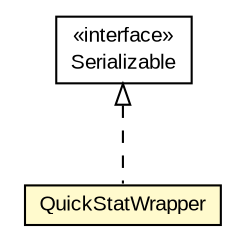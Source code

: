 #!/usr/local/bin/dot
#
# Class diagram 
# Generated by UMLGraph version R5_6-24-gf6e263 (http://www.umlgraph.org/)
#

digraph G {
	edge [fontname="arial",fontsize=10,labelfontname="arial",labelfontsize=10];
	node [fontname="arial",fontsize=10,shape=plaintext];
	nodesep=0.25;
	ranksep=0.5;
	// org.miloss.fgsms.services.interfaces.dataaccessservice.QuickStatWrapper
	c303123 [label=<<table title="org.miloss.fgsms.services.interfaces.dataaccessservice.QuickStatWrapper" border="0" cellborder="1" cellspacing="0" cellpadding="2" port="p" bgcolor="lemonChiffon" href="./QuickStatWrapper.html">
		<tr><td><table border="0" cellspacing="0" cellpadding="1">
<tr><td align="center" balign="center"> QuickStatWrapper </td></tr>
		</table></td></tr>
		</table>>, URL="./QuickStatWrapper.html", fontname="arial", fontcolor="black", fontsize=10.0];
	//org.miloss.fgsms.services.interfaces.dataaccessservice.QuickStatWrapper implements java.io.Serializable
	c303693:p -> c303123:p [dir=back,arrowtail=empty,style=dashed];
	// java.io.Serializable
	c303693 [label=<<table title="java.io.Serializable" border="0" cellborder="1" cellspacing="0" cellpadding="2" port="p" href="http://java.sun.com/j2se/1.4.2/docs/api/java/io/Serializable.html">
		<tr><td><table border="0" cellspacing="0" cellpadding="1">
<tr><td align="center" balign="center"> &#171;interface&#187; </td></tr>
<tr><td align="center" balign="center"> Serializable </td></tr>
		</table></td></tr>
		</table>>, URL="http://java.sun.com/j2se/1.4.2/docs/api/java/io/Serializable.html", fontname="arial", fontcolor="black", fontsize=10.0];
}

